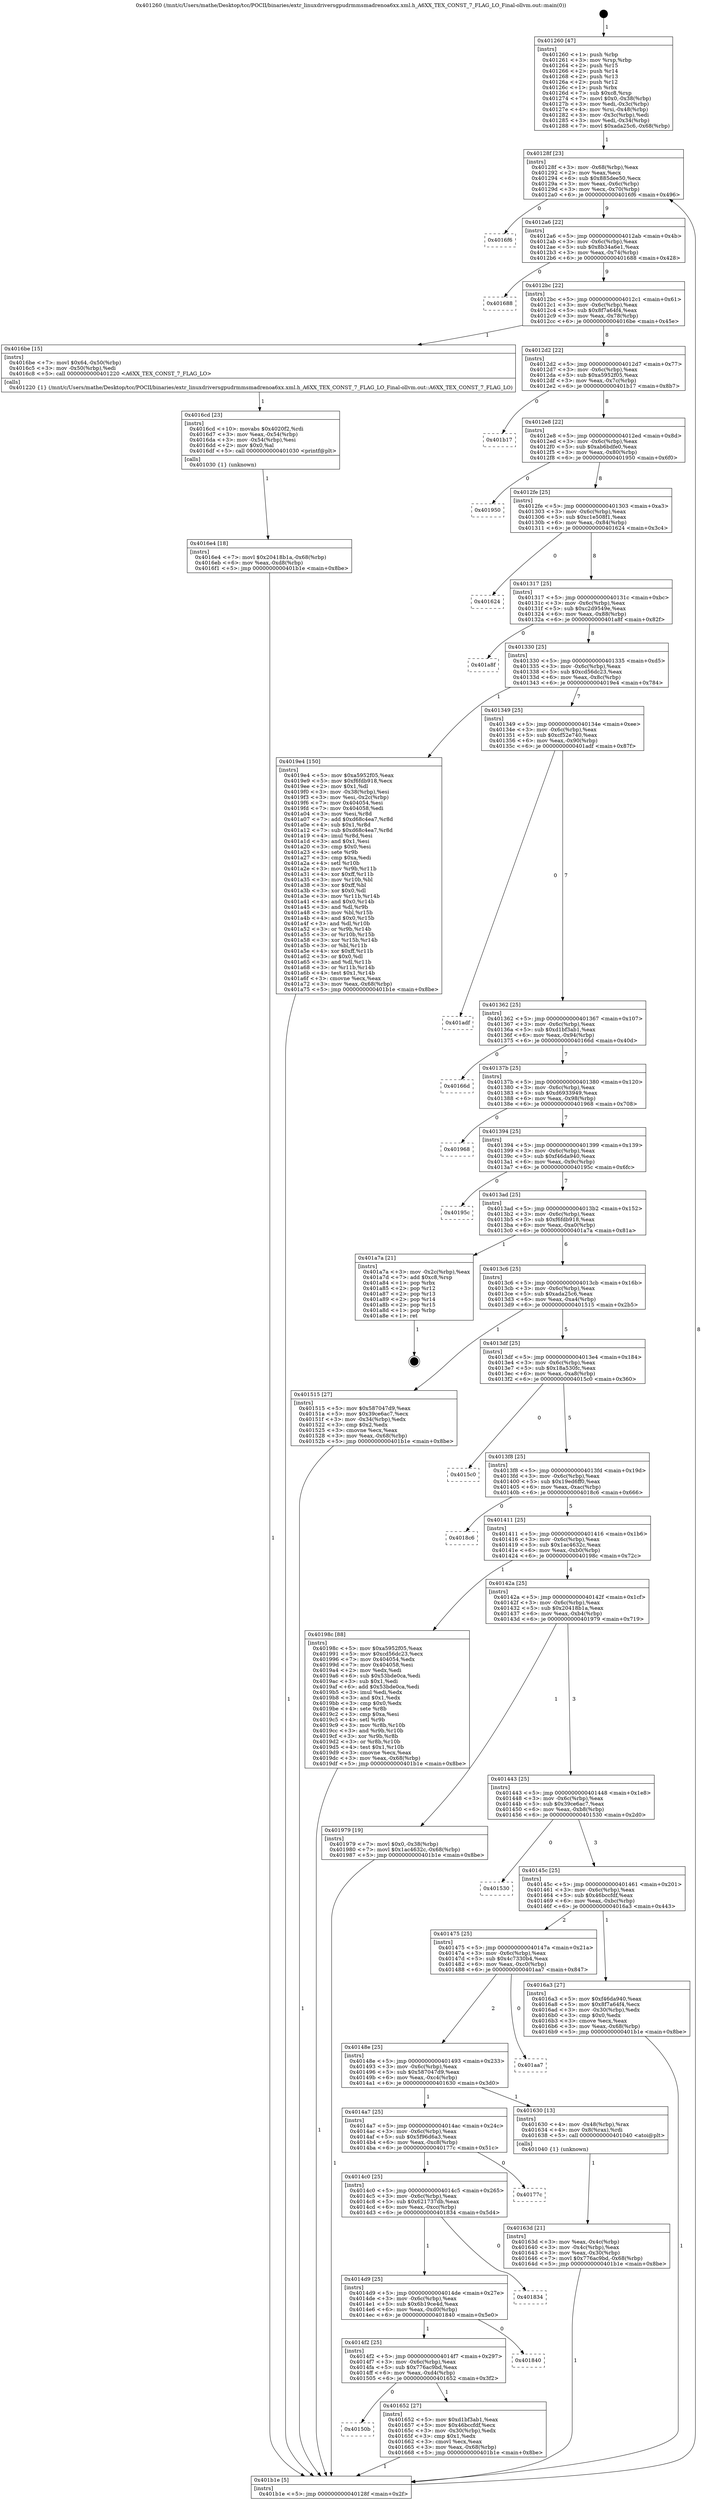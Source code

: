digraph "0x401260" {
  label = "0x401260 (/mnt/c/Users/mathe/Desktop/tcc/POCII/binaries/extr_linuxdriversgpudrmmsmadrenoa6xx.xml.h_A6XX_TEX_CONST_7_FLAG_LO_Final-ollvm.out::main(0))"
  labelloc = "t"
  node[shape=record]

  Entry [label="",width=0.3,height=0.3,shape=circle,fillcolor=black,style=filled]
  "0x40128f" [label="{
     0x40128f [23]\l
     | [instrs]\l
     &nbsp;&nbsp;0x40128f \<+3\>: mov -0x68(%rbp),%eax\l
     &nbsp;&nbsp;0x401292 \<+2\>: mov %eax,%ecx\l
     &nbsp;&nbsp;0x401294 \<+6\>: sub $0x885dee50,%ecx\l
     &nbsp;&nbsp;0x40129a \<+3\>: mov %eax,-0x6c(%rbp)\l
     &nbsp;&nbsp;0x40129d \<+3\>: mov %ecx,-0x70(%rbp)\l
     &nbsp;&nbsp;0x4012a0 \<+6\>: je 00000000004016f6 \<main+0x496\>\l
  }"]
  "0x4016f6" [label="{
     0x4016f6\l
  }", style=dashed]
  "0x4012a6" [label="{
     0x4012a6 [22]\l
     | [instrs]\l
     &nbsp;&nbsp;0x4012a6 \<+5\>: jmp 00000000004012ab \<main+0x4b\>\l
     &nbsp;&nbsp;0x4012ab \<+3\>: mov -0x6c(%rbp),%eax\l
     &nbsp;&nbsp;0x4012ae \<+5\>: sub $0x8b34a6e1,%eax\l
     &nbsp;&nbsp;0x4012b3 \<+3\>: mov %eax,-0x74(%rbp)\l
     &nbsp;&nbsp;0x4012b6 \<+6\>: je 0000000000401688 \<main+0x428\>\l
  }"]
  Exit [label="",width=0.3,height=0.3,shape=circle,fillcolor=black,style=filled,peripheries=2]
  "0x401688" [label="{
     0x401688\l
  }", style=dashed]
  "0x4012bc" [label="{
     0x4012bc [22]\l
     | [instrs]\l
     &nbsp;&nbsp;0x4012bc \<+5\>: jmp 00000000004012c1 \<main+0x61\>\l
     &nbsp;&nbsp;0x4012c1 \<+3\>: mov -0x6c(%rbp),%eax\l
     &nbsp;&nbsp;0x4012c4 \<+5\>: sub $0x8f7a64f4,%eax\l
     &nbsp;&nbsp;0x4012c9 \<+3\>: mov %eax,-0x78(%rbp)\l
     &nbsp;&nbsp;0x4012cc \<+6\>: je 00000000004016be \<main+0x45e\>\l
  }"]
  "0x4016e4" [label="{
     0x4016e4 [18]\l
     | [instrs]\l
     &nbsp;&nbsp;0x4016e4 \<+7\>: movl $0x20418b1a,-0x68(%rbp)\l
     &nbsp;&nbsp;0x4016eb \<+6\>: mov %eax,-0xd8(%rbp)\l
     &nbsp;&nbsp;0x4016f1 \<+5\>: jmp 0000000000401b1e \<main+0x8be\>\l
  }"]
  "0x4016be" [label="{
     0x4016be [15]\l
     | [instrs]\l
     &nbsp;&nbsp;0x4016be \<+7\>: movl $0x64,-0x50(%rbp)\l
     &nbsp;&nbsp;0x4016c5 \<+3\>: mov -0x50(%rbp),%edi\l
     &nbsp;&nbsp;0x4016c8 \<+5\>: call 0000000000401220 \<A6XX_TEX_CONST_7_FLAG_LO\>\l
     | [calls]\l
     &nbsp;&nbsp;0x401220 \{1\} (/mnt/c/Users/mathe/Desktop/tcc/POCII/binaries/extr_linuxdriversgpudrmmsmadrenoa6xx.xml.h_A6XX_TEX_CONST_7_FLAG_LO_Final-ollvm.out::A6XX_TEX_CONST_7_FLAG_LO)\l
  }"]
  "0x4012d2" [label="{
     0x4012d2 [22]\l
     | [instrs]\l
     &nbsp;&nbsp;0x4012d2 \<+5\>: jmp 00000000004012d7 \<main+0x77\>\l
     &nbsp;&nbsp;0x4012d7 \<+3\>: mov -0x6c(%rbp),%eax\l
     &nbsp;&nbsp;0x4012da \<+5\>: sub $0xa5952f05,%eax\l
     &nbsp;&nbsp;0x4012df \<+3\>: mov %eax,-0x7c(%rbp)\l
     &nbsp;&nbsp;0x4012e2 \<+6\>: je 0000000000401b17 \<main+0x8b7\>\l
  }"]
  "0x4016cd" [label="{
     0x4016cd [23]\l
     | [instrs]\l
     &nbsp;&nbsp;0x4016cd \<+10\>: movabs $0x4020f2,%rdi\l
     &nbsp;&nbsp;0x4016d7 \<+3\>: mov %eax,-0x54(%rbp)\l
     &nbsp;&nbsp;0x4016da \<+3\>: mov -0x54(%rbp),%esi\l
     &nbsp;&nbsp;0x4016dd \<+2\>: mov $0x0,%al\l
     &nbsp;&nbsp;0x4016df \<+5\>: call 0000000000401030 \<printf@plt\>\l
     | [calls]\l
     &nbsp;&nbsp;0x401030 \{1\} (unknown)\l
  }"]
  "0x401b17" [label="{
     0x401b17\l
  }", style=dashed]
  "0x4012e8" [label="{
     0x4012e8 [22]\l
     | [instrs]\l
     &nbsp;&nbsp;0x4012e8 \<+5\>: jmp 00000000004012ed \<main+0x8d\>\l
     &nbsp;&nbsp;0x4012ed \<+3\>: mov -0x6c(%rbp),%eax\l
     &nbsp;&nbsp;0x4012f0 \<+5\>: sub $0xab6bdfe0,%eax\l
     &nbsp;&nbsp;0x4012f5 \<+3\>: mov %eax,-0x80(%rbp)\l
     &nbsp;&nbsp;0x4012f8 \<+6\>: je 0000000000401950 \<main+0x6f0\>\l
  }"]
  "0x40150b" [label="{
     0x40150b\l
  }", style=dashed]
  "0x401950" [label="{
     0x401950\l
  }", style=dashed]
  "0x4012fe" [label="{
     0x4012fe [25]\l
     | [instrs]\l
     &nbsp;&nbsp;0x4012fe \<+5\>: jmp 0000000000401303 \<main+0xa3\>\l
     &nbsp;&nbsp;0x401303 \<+3\>: mov -0x6c(%rbp),%eax\l
     &nbsp;&nbsp;0x401306 \<+5\>: sub $0xc1e508f1,%eax\l
     &nbsp;&nbsp;0x40130b \<+6\>: mov %eax,-0x84(%rbp)\l
     &nbsp;&nbsp;0x401311 \<+6\>: je 0000000000401624 \<main+0x3c4\>\l
  }"]
  "0x401652" [label="{
     0x401652 [27]\l
     | [instrs]\l
     &nbsp;&nbsp;0x401652 \<+5\>: mov $0xd1bf3ab1,%eax\l
     &nbsp;&nbsp;0x401657 \<+5\>: mov $0x46bccfdf,%ecx\l
     &nbsp;&nbsp;0x40165c \<+3\>: mov -0x30(%rbp),%edx\l
     &nbsp;&nbsp;0x40165f \<+3\>: cmp $0x1,%edx\l
     &nbsp;&nbsp;0x401662 \<+3\>: cmovl %ecx,%eax\l
     &nbsp;&nbsp;0x401665 \<+3\>: mov %eax,-0x68(%rbp)\l
     &nbsp;&nbsp;0x401668 \<+5\>: jmp 0000000000401b1e \<main+0x8be\>\l
  }"]
  "0x401624" [label="{
     0x401624\l
  }", style=dashed]
  "0x401317" [label="{
     0x401317 [25]\l
     | [instrs]\l
     &nbsp;&nbsp;0x401317 \<+5\>: jmp 000000000040131c \<main+0xbc\>\l
     &nbsp;&nbsp;0x40131c \<+3\>: mov -0x6c(%rbp),%eax\l
     &nbsp;&nbsp;0x40131f \<+5\>: sub $0xc2d9549e,%eax\l
     &nbsp;&nbsp;0x401324 \<+6\>: mov %eax,-0x88(%rbp)\l
     &nbsp;&nbsp;0x40132a \<+6\>: je 0000000000401a8f \<main+0x82f\>\l
  }"]
  "0x4014f2" [label="{
     0x4014f2 [25]\l
     | [instrs]\l
     &nbsp;&nbsp;0x4014f2 \<+5\>: jmp 00000000004014f7 \<main+0x297\>\l
     &nbsp;&nbsp;0x4014f7 \<+3\>: mov -0x6c(%rbp),%eax\l
     &nbsp;&nbsp;0x4014fa \<+5\>: sub $0x776ac9bd,%eax\l
     &nbsp;&nbsp;0x4014ff \<+6\>: mov %eax,-0xd4(%rbp)\l
     &nbsp;&nbsp;0x401505 \<+6\>: je 0000000000401652 \<main+0x3f2\>\l
  }"]
  "0x401a8f" [label="{
     0x401a8f\l
  }", style=dashed]
  "0x401330" [label="{
     0x401330 [25]\l
     | [instrs]\l
     &nbsp;&nbsp;0x401330 \<+5\>: jmp 0000000000401335 \<main+0xd5\>\l
     &nbsp;&nbsp;0x401335 \<+3\>: mov -0x6c(%rbp),%eax\l
     &nbsp;&nbsp;0x401338 \<+5\>: sub $0xcd56dc23,%eax\l
     &nbsp;&nbsp;0x40133d \<+6\>: mov %eax,-0x8c(%rbp)\l
     &nbsp;&nbsp;0x401343 \<+6\>: je 00000000004019e4 \<main+0x784\>\l
  }"]
  "0x401840" [label="{
     0x401840\l
  }", style=dashed]
  "0x4019e4" [label="{
     0x4019e4 [150]\l
     | [instrs]\l
     &nbsp;&nbsp;0x4019e4 \<+5\>: mov $0xa5952f05,%eax\l
     &nbsp;&nbsp;0x4019e9 \<+5\>: mov $0xf6fdb918,%ecx\l
     &nbsp;&nbsp;0x4019ee \<+2\>: mov $0x1,%dl\l
     &nbsp;&nbsp;0x4019f0 \<+3\>: mov -0x38(%rbp),%esi\l
     &nbsp;&nbsp;0x4019f3 \<+3\>: mov %esi,-0x2c(%rbp)\l
     &nbsp;&nbsp;0x4019f6 \<+7\>: mov 0x404054,%esi\l
     &nbsp;&nbsp;0x4019fd \<+7\>: mov 0x404058,%edi\l
     &nbsp;&nbsp;0x401a04 \<+3\>: mov %esi,%r8d\l
     &nbsp;&nbsp;0x401a07 \<+7\>: add $0xd68c4ea7,%r8d\l
     &nbsp;&nbsp;0x401a0e \<+4\>: sub $0x1,%r8d\l
     &nbsp;&nbsp;0x401a12 \<+7\>: sub $0xd68c4ea7,%r8d\l
     &nbsp;&nbsp;0x401a19 \<+4\>: imul %r8d,%esi\l
     &nbsp;&nbsp;0x401a1d \<+3\>: and $0x1,%esi\l
     &nbsp;&nbsp;0x401a20 \<+3\>: cmp $0x0,%esi\l
     &nbsp;&nbsp;0x401a23 \<+4\>: sete %r9b\l
     &nbsp;&nbsp;0x401a27 \<+3\>: cmp $0xa,%edi\l
     &nbsp;&nbsp;0x401a2a \<+4\>: setl %r10b\l
     &nbsp;&nbsp;0x401a2e \<+3\>: mov %r9b,%r11b\l
     &nbsp;&nbsp;0x401a31 \<+4\>: xor $0xff,%r11b\l
     &nbsp;&nbsp;0x401a35 \<+3\>: mov %r10b,%bl\l
     &nbsp;&nbsp;0x401a38 \<+3\>: xor $0xff,%bl\l
     &nbsp;&nbsp;0x401a3b \<+3\>: xor $0x0,%dl\l
     &nbsp;&nbsp;0x401a3e \<+3\>: mov %r11b,%r14b\l
     &nbsp;&nbsp;0x401a41 \<+4\>: and $0x0,%r14b\l
     &nbsp;&nbsp;0x401a45 \<+3\>: and %dl,%r9b\l
     &nbsp;&nbsp;0x401a48 \<+3\>: mov %bl,%r15b\l
     &nbsp;&nbsp;0x401a4b \<+4\>: and $0x0,%r15b\l
     &nbsp;&nbsp;0x401a4f \<+3\>: and %dl,%r10b\l
     &nbsp;&nbsp;0x401a52 \<+3\>: or %r9b,%r14b\l
     &nbsp;&nbsp;0x401a55 \<+3\>: or %r10b,%r15b\l
     &nbsp;&nbsp;0x401a58 \<+3\>: xor %r15b,%r14b\l
     &nbsp;&nbsp;0x401a5b \<+3\>: or %bl,%r11b\l
     &nbsp;&nbsp;0x401a5e \<+4\>: xor $0xff,%r11b\l
     &nbsp;&nbsp;0x401a62 \<+3\>: or $0x0,%dl\l
     &nbsp;&nbsp;0x401a65 \<+3\>: and %dl,%r11b\l
     &nbsp;&nbsp;0x401a68 \<+3\>: or %r11b,%r14b\l
     &nbsp;&nbsp;0x401a6b \<+4\>: test $0x1,%r14b\l
     &nbsp;&nbsp;0x401a6f \<+3\>: cmovne %ecx,%eax\l
     &nbsp;&nbsp;0x401a72 \<+3\>: mov %eax,-0x68(%rbp)\l
     &nbsp;&nbsp;0x401a75 \<+5\>: jmp 0000000000401b1e \<main+0x8be\>\l
  }"]
  "0x401349" [label="{
     0x401349 [25]\l
     | [instrs]\l
     &nbsp;&nbsp;0x401349 \<+5\>: jmp 000000000040134e \<main+0xee\>\l
     &nbsp;&nbsp;0x40134e \<+3\>: mov -0x6c(%rbp),%eax\l
     &nbsp;&nbsp;0x401351 \<+5\>: sub $0xcf52e740,%eax\l
     &nbsp;&nbsp;0x401356 \<+6\>: mov %eax,-0x90(%rbp)\l
     &nbsp;&nbsp;0x40135c \<+6\>: je 0000000000401adf \<main+0x87f\>\l
  }"]
  "0x4014d9" [label="{
     0x4014d9 [25]\l
     | [instrs]\l
     &nbsp;&nbsp;0x4014d9 \<+5\>: jmp 00000000004014de \<main+0x27e\>\l
     &nbsp;&nbsp;0x4014de \<+3\>: mov -0x6c(%rbp),%eax\l
     &nbsp;&nbsp;0x4014e1 \<+5\>: sub $0x6b19ce4d,%eax\l
     &nbsp;&nbsp;0x4014e6 \<+6\>: mov %eax,-0xd0(%rbp)\l
     &nbsp;&nbsp;0x4014ec \<+6\>: je 0000000000401840 \<main+0x5e0\>\l
  }"]
  "0x401adf" [label="{
     0x401adf\l
  }", style=dashed]
  "0x401362" [label="{
     0x401362 [25]\l
     | [instrs]\l
     &nbsp;&nbsp;0x401362 \<+5\>: jmp 0000000000401367 \<main+0x107\>\l
     &nbsp;&nbsp;0x401367 \<+3\>: mov -0x6c(%rbp),%eax\l
     &nbsp;&nbsp;0x40136a \<+5\>: sub $0xd1bf3ab1,%eax\l
     &nbsp;&nbsp;0x40136f \<+6\>: mov %eax,-0x94(%rbp)\l
     &nbsp;&nbsp;0x401375 \<+6\>: je 000000000040166d \<main+0x40d\>\l
  }"]
  "0x401834" [label="{
     0x401834\l
  }", style=dashed]
  "0x40166d" [label="{
     0x40166d\l
  }", style=dashed]
  "0x40137b" [label="{
     0x40137b [25]\l
     | [instrs]\l
     &nbsp;&nbsp;0x40137b \<+5\>: jmp 0000000000401380 \<main+0x120\>\l
     &nbsp;&nbsp;0x401380 \<+3\>: mov -0x6c(%rbp),%eax\l
     &nbsp;&nbsp;0x401383 \<+5\>: sub $0xd6933949,%eax\l
     &nbsp;&nbsp;0x401388 \<+6\>: mov %eax,-0x98(%rbp)\l
     &nbsp;&nbsp;0x40138e \<+6\>: je 0000000000401968 \<main+0x708\>\l
  }"]
  "0x4014c0" [label="{
     0x4014c0 [25]\l
     | [instrs]\l
     &nbsp;&nbsp;0x4014c0 \<+5\>: jmp 00000000004014c5 \<main+0x265\>\l
     &nbsp;&nbsp;0x4014c5 \<+3\>: mov -0x6c(%rbp),%eax\l
     &nbsp;&nbsp;0x4014c8 \<+5\>: sub $0x621737db,%eax\l
     &nbsp;&nbsp;0x4014cd \<+6\>: mov %eax,-0xcc(%rbp)\l
     &nbsp;&nbsp;0x4014d3 \<+6\>: je 0000000000401834 \<main+0x5d4\>\l
  }"]
  "0x401968" [label="{
     0x401968\l
  }", style=dashed]
  "0x401394" [label="{
     0x401394 [25]\l
     | [instrs]\l
     &nbsp;&nbsp;0x401394 \<+5\>: jmp 0000000000401399 \<main+0x139\>\l
     &nbsp;&nbsp;0x401399 \<+3\>: mov -0x6c(%rbp),%eax\l
     &nbsp;&nbsp;0x40139c \<+5\>: sub $0xf46da940,%eax\l
     &nbsp;&nbsp;0x4013a1 \<+6\>: mov %eax,-0x9c(%rbp)\l
     &nbsp;&nbsp;0x4013a7 \<+6\>: je 000000000040195c \<main+0x6fc\>\l
  }"]
  "0x40177c" [label="{
     0x40177c\l
  }", style=dashed]
  "0x40195c" [label="{
     0x40195c\l
  }", style=dashed]
  "0x4013ad" [label="{
     0x4013ad [25]\l
     | [instrs]\l
     &nbsp;&nbsp;0x4013ad \<+5\>: jmp 00000000004013b2 \<main+0x152\>\l
     &nbsp;&nbsp;0x4013b2 \<+3\>: mov -0x6c(%rbp),%eax\l
     &nbsp;&nbsp;0x4013b5 \<+5\>: sub $0xf6fdb918,%eax\l
     &nbsp;&nbsp;0x4013ba \<+6\>: mov %eax,-0xa0(%rbp)\l
     &nbsp;&nbsp;0x4013c0 \<+6\>: je 0000000000401a7a \<main+0x81a\>\l
  }"]
  "0x40163d" [label="{
     0x40163d [21]\l
     | [instrs]\l
     &nbsp;&nbsp;0x40163d \<+3\>: mov %eax,-0x4c(%rbp)\l
     &nbsp;&nbsp;0x401640 \<+3\>: mov -0x4c(%rbp),%eax\l
     &nbsp;&nbsp;0x401643 \<+3\>: mov %eax,-0x30(%rbp)\l
     &nbsp;&nbsp;0x401646 \<+7\>: movl $0x776ac9bd,-0x68(%rbp)\l
     &nbsp;&nbsp;0x40164d \<+5\>: jmp 0000000000401b1e \<main+0x8be\>\l
  }"]
  "0x401a7a" [label="{
     0x401a7a [21]\l
     | [instrs]\l
     &nbsp;&nbsp;0x401a7a \<+3\>: mov -0x2c(%rbp),%eax\l
     &nbsp;&nbsp;0x401a7d \<+7\>: add $0xc8,%rsp\l
     &nbsp;&nbsp;0x401a84 \<+1\>: pop %rbx\l
     &nbsp;&nbsp;0x401a85 \<+2\>: pop %r12\l
     &nbsp;&nbsp;0x401a87 \<+2\>: pop %r13\l
     &nbsp;&nbsp;0x401a89 \<+2\>: pop %r14\l
     &nbsp;&nbsp;0x401a8b \<+2\>: pop %r15\l
     &nbsp;&nbsp;0x401a8d \<+1\>: pop %rbp\l
     &nbsp;&nbsp;0x401a8e \<+1\>: ret\l
  }"]
  "0x4013c6" [label="{
     0x4013c6 [25]\l
     | [instrs]\l
     &nbsp;&nbsp;0x4013c6 \<+5\>: jmp 00000000004013cb \<main+0x16b\>\l
     &nbsp;&nbsp;0x4013cb \<+3\>: mov -0x6c(%rbp),%eax\l
     &nbsp;&nbsp;0x4013ce \<+5\>: sub $0xada25c6,%eax\l
     &nbsp;&nbsp;0x4013d3 \<+6\>: mov %eax,-0xa4(%rbp)\l
     &nbsp;&nbsp;0x4013d9 \<+6\>: je 0000000000401515 \<main+0x2b5\>\l
  }"]
  "0x4014a7" [label="{
     0x4014a7 [25]\l
     | [instrs]\l
     &nbsp;&nbsp;0x4014a7 \<+5\>: jmp 00000000004014ac \<main+0x24c\>\l
     &nbsp;&nbsp;0x4014ac \<+3\>: mov -0x6c(%rbp),%eax\l
     &nbsp;&nbsp;0x4014af \<+5\>: sub $0x5f96d6a3,%eax\l
     &nbsp;&nbsp;0x4014b4 \<+6\>: mov %eax,-0xc8(%rbp)\l
     &nbsp;&nbsp;0x4014ba \<+6\>: je 000000000040177c \<main+0x51c\>\l
  }"]
  "0x401515" [label="{
     0x401515 [27]\l
     | [instrs]\l
     &nbsp;&nbsp;0x401515 \<+5\>: mov $0x587047d9,%eax\l
     &nbsp;&nbsp;0x40151a \<+5\>: mov $0x39ce6ac7,%ecx\l
     &nbsp;&nbsp;0x40151f \<+3\>: mov -0x34(%rbp),%edx\l
     &nbsp;&nbsp;0x401522 \<+3\>: cmp $0x2,%edx\l
     &nbsp;&nbsp;0x401525 \<+3\>: cmovne %ecx,%eax\l
     &nbsp;&nbsp;0x401528 \<+3\>: mov %eax,-0x68(%rbp)\l
     &nbsp;&nbsp;0x40152b \<+5\>: jmp 0000000000401b1e \<main+0x8be\>\l
  }"]
  "0x4013df" [label="{
     0x4013df [25]\l
     | [instrs]\l
     &nbsp;&nbsp;0x4013df \<+5\>: jmp 00000000004013e4 \<main+0x184\>\l
     &nbsp;&nbsp;0x4013e4 \<+3\>: mov -0x6c(%rbp),%eax\l
     &nbsp;&nbsp;0x4013e7 \<+5\>: sub $0x18a530fc,%eax\l
     &nbsp;&nbsp;0x4013ec \<+6\>: mov %eax,-0xa8(%rbp)\l
     &nbsp;&nbsp;0x4013f2 \<+6\>: je 00000000004015c0 \<main+0x360\>\l
  }"]
  "0x401b1e" [label="{
     0x401b1e [5]\l
     | [instrs]\l
     &nbsp;&nbsp;0x401b1e \<+5\>: jmp 000000000040128f \<main+0x2f\>\l
  }"]
  "0x401260" [label="{
     0x401260 [47]\l
     | [instrs]\l
     &nbsp;&nbsp;0x401260 \<+1\>: push %rbp\l
     &nbsp;&nbsp;0x401261 \<+3\>: mov %rsp,%rbp\l
     &nbsp;&nbsp;0x401264 \<+2\>: push %r15\l
     &nbsp;&nbsp;0x401266 \<+2\>: push %r14\l
     &nbsp;&nbsp;0x401268 \<+2\>: push %r13\l
     &nbsp;&nbsp;0x40126a \<+2\>: push %r12\l
     &nbsp;&nbsp;0x40126c \<+1\>: push %rbx\l
     &nbsp;&nbsp;0x40126d \<+7\>: sub $0xc8,%rsp\l
     &nbsp;&nbsp;0x401274 \<+7\>: movl $0x0,-0x38(%rbp)\l
     &nbsp;&nbsp;0x40127b \<+3\>: mov %edi,-0x3c(%rbp)\l
     &nbsp;&nbsp;0x40127e \<+4\>: mov %rsi,-0x48(%rbp)\l
     &nbsp;&nbsp;0x401282 \<+3\>: mov -0x3c(%rbp),%edi\l
     &nbsp;&nbsp;0x401285 \<+3\>: mov %edi,-0x34(%rbp)\l
     &nbsp;&nbsp;0x401288 \<+7\>: movl $0xada25c6,-0x68(%rbp)\l
  }"]
  "0x401630" [label="{
     0x401630 [13]\l
     | [instrs]\l
     &nbsp;&nbsp;0x401630 \<+4\>: mov -0x48(%rbp),%rax\l
     &nbsp;&nbsp;0x401634 \<+4\>: mov 0x8(%rax),%rdi\l
     &nbsp;&nbsp;0x401638 \<+5\>: call 0000000000401040 \<atoi@plt\>\l
     | [calls]\l
     &nbsp;&nbsp;0x401040 \{1\} (unknown)\l
  }"]
  "0x4015c0" [label="{
     0x4015c0\l
  }", style=dashed]
  "0x4013f8" [label="{
     0x4013f8 [25]\l
     | [instrs]\l
     &nbsp;&nbsp;0x4013f8 \<+5\>: jmp 00000000004013fd \<main+0x19d\>\l
     &nbsp;&nbsp;0x4013fd \<+3\>: mov -0x6c(%rbp),%eax\l
     &nbsp;&nbsp;0x401400 \<+5\>: sub $0x19ed6ff0,%eax\l
     &nbsp;&nbsp;0x401405 \<+6\>: mov %eax,-0xac(%rbp)\l
     &nbsp;&nbsp;0x40140b \<+6\>: je 00000000004018c6 \<main+0x666\>\l
  }"]
  "0x40148e" [label="{
     0x40148e [25]\l
     | [instrs]\l
     &nbsp;&nbsp;0x40148e \<+5\>: jmp 0000000000401493 \<main+0x233\>\l
     &nbsp;&nbsp;0x401493 \<+3\>: mov -0x6c(%rbp),%eax\l
     &nbsp;&nbsp;0x401496 \<+5\>: sub $0x587047d9,%eax\l
     &nbsp;&nbsp;0x40149b \<+6\>: mov %eax,-0xc4(%rbp)\l
     &nbsp;&nbsp;0x4014a1 \<+6\>: je 0000000000401630 \<main+0x3d0\>\l
  }"]
  "0x4018c6" [label="{
     0x4018c6\l
  }", style=dashed]
  "0x401411" [label="{
     0x401411 [25]\l
     | [instrs]\l
     &nbsp;&nbsp;0x401411 \<+5\>: jmp 0000000000401416 \<main+0x1b6\>\l
     &nbsp;&nbsp;0x401416 \<+3\>: mov -0x6c(%rbp),%eax\l
     &nbsp;&nbsp;0x401419 \<+5\>: sub $0x1ac4632c,%eax\l
     &nbsp;&nbsp;0x40141e \<+6\>: mov %eax,-0xb0(%rbp)\l
     &nbsp;&nbsp;0x401424 \<+6\>: je 000000000040198c \<main+0x72c\>\l
  }"]
  "0x401aa7" [label="{
     0x401aa7\l
  }", style=dashed]
  "0x40198c" [label="{
     0x40198c [88]\l
     | [instrs]\l
     &nbsp;&nbsp;0x40198c \<+5\>: mov $0xa5952f05,%eax\l
     &nbsp;&nbsp;0x401991 \<+5\>: mov $0xcd56dc23,%ecx\l
     &nbsp;&nbsp;0x401996 \<+7\>: mov 0x404054,%edx\l
     &nbsp;&nbsp;0x40199d \<+7\>: mov 0x404058,%esi\l
     &nbsp;&nbsp;0x4019a4 \<+2\>: mov %edx,%edi\l
     &nbsp;&nbsp;0x4019a6 \<+6\>: sub $0x53bde0ca,%edi\l
     &nbsp;&nbsp;0x4019ac \<+3\>: sub $0x1,%edi\l
     &nbsp;&nbsp;0x4019af \<+6\>: add $0x53bde0ca,%edi\l
     &nbsp;&nbsp;0x4019b5 \<+3\>: imul %edi,%edx\l
     &nbsp;&nbsp;0x4019b8 \<+3\>: and $0x1,%edx\l
     &nbsp;&nbsp;0x4019bb \<+3\>: cmp $0x0,%edx\l
     &nbsp;&nbsp;0x4019be \<+4\>: sete %r8b\l
     &nbsp;&nbsp;0x4019c2 \<+3\>: cmp $0xa,%esi\l
     &nbsp;&nbsp;0x4019c5 \<+4\>: setl %r9b\l
     &nbsp;&nbsp;0x4019c9 \<+3\>: mov %r8b,%r10b\l
     &nbsp;&nbsp;0x4019cc \<+3\>: and %r9b,%r10b\l
     &nbsp;&nbsp;0x4019cf \<+3\>: xor %r9b,%r8b\l
     &nbsp;&nbsp;0x4019d2 \<+3\>: or %r8b,%r10b\l
     &nbsp;&nbsp;0x4019d5 \<+4\>: test $0x1,%r10b\l
     &nbsp;&nbsp;0x4019d9 \<+3\>: cmovne %ecx,%eax\l
     &nbsp;&nbsp;0x4019dc \<+3\>: mov %eax,-0x68(%rbp)\l
     &nbsp;&nbsp;0x4019df \<+5\>: jmp 0000000000401b1e \<main+0x8be\>\l
  }"]
  "0x40142a" [label="{
     0x40142a [25]\l
     | [instrs]\l
     &nbsp;&nbsp;0x40142a \<+5\>: jmp 000000000040142f \<main+0x1cf\>\l
     &nbsp;&nbsp;0x40142f \<+3\>: mov -0x6c(%rbp),%eax\l
     &nbsp;&nbsp;0x401432 \<+5\>: sub $0x20418b1a,%eax\l
     &nbsp;&nbsp;0x401437 \<+6\>: mov %eax,-0xb4(%rbp)\l
     &nbsp;&nbsp;0x40143d \<+6\>: je 0000000000401979 \<main+0x719\>\l
  }"]
  "0x401475" [label="{
     0x401475 [25]\l
     | [instrs]\l
     &nbsp;&nbsp;0x401475 \<+5\>: jmp 000000000040147a \<main+0x21a\>\l
     &nbsp;&nbsp;0x40147a \<+3\>: mov -0x6c(%rbp),%eax\l
     &nbsp;&nbsp;0x40147d \<+5\>: sub $0x4c7330b4,%eax\l
     &nbsp;&nbsp;0x401482 \<+6\>: mov %eax,-0xc0(%rbp)\l
     &nbsp;&nbsp;0x401488 \<+6\>: je 0000000000401aa7 \<main+0x847\>\l
  }"]
  "0x401979" [label="{
     0x401979 [19]\l
     | [instrs]\l
     &nbsp;&nbsp;0x401979 \<+7\>: movl $0x0,-0x38(%rbp)\l
     &nbsp;&nbsp;0x401980 \<+7\>: movl $0x1ac4632c,-0x68(%rbp)\l
     &nbsp;&nbsp;0x401987 \<+5\>: jmp 0000000000401b1e \<main+0x8be\>\l
  }"]
  "0x401443" [label="{
     0x401443 [25]\l
     | [instrs]\l
     &nbsp;&nbsp;0x401443 \<+5\>: jmp 0000000000401448 \<main+0x1e8\>\l
     &nbsp;&nbsp;0x401448 \<+3\>: mov -0x6c(%rbp),%eax\l
     &nbsp;&nbsp;0x40144b \<+5\>: sub $0x39ce6ac7,%eax\l
     &nbsp;&nbsp;0x401450 \<+6\>: mov %eax,-0xb8(%rbp)\l
     &nbsp;&nbsp;0x401456 \<+6\>: je 0000000000401530 \<main+0x2d0\>\l
  }"]
  "0x4016a3" [label="{
     0x4016a3 [27]\l
     | [instrs]\l
     &nbsp;&nbsp;0x4016a3 \<+5\>: mov $0xf46da940,%eax\l
     &nbsp;&nbsp;0x4016a8 \<+5\>: mov $0x8f7a64f4,%ecx\l
     &nbsp;&nbsp;0x4016ad \<+3\>: mov -0x30(%rbp),%edx\l
     &nbsp;&nbsp;0x4016b0 \<+3\>: cmp $0x0,%edx\l
     &nbsp;&nbsp;0x4016b3 \<+3\>: cmove %ecx,%eax\l
     &nbsp;&nbsp;0x4016b6 \<+3\>: mov %eax,-0x68(%rbp)\l
     &nbsp;&nbsp;0x4016b9 \<+5\>: jmp 0000000000401b1e \<main+0x8be\>\l
  }"]
  "0x401530" [label="{
     0x401530\l
  }", style=dashed]
  "0x40145c" [label="{
     0x40145c [25]\l
     | [instrs]\l
     &nbsp;&nbsp;0x40145c \<+5\>: jmp 0000000000401461 \<main+0x201\>\l
     &nbsp;&nbsp;0x401461 \<+3\>: mov -0x6c(%rbp),%eax\l
     &nbsp;&nbsp;0x401464 \<+5\>: sub $0x46bccfdf,%eax\l
     &nbsp;&nbsp;0x401469 \<+6\>: mov %eax,-0xbc(%rbp)\l
     &nbsp;&nbsp;0x40146f \<+6\>: je 00000000004016a3 \<main+0x443\>\l
  }"]
  Entry -> "0x401260" [label=" 1"]
  "0x40128f" -> "0x4016f6" [label=" 0"]
  "0x40128f" -> "0x4012a6" [label=" 9"]
  "0x401a7a" -> Exit [label=" 1"]
  "0x4012a6" -> "0x401688" [label=" 0"]
  "0x4012a6" -> "0x4012bc" [label=" 9"]
  "0x4019e4" -> "0x401b1e" [label=" 1"]
  "0x4012bc" -> "0x4016be" [label=" 1"]
  "0x4012bc" -> "0x4012d2" [label=" 8"]
  "0x40198c" -> "0x401b1e" [label=" 1"]
  "0x4012d2" -> "0x401b17" [label=" 0"]
  "0x4012d2" -> "0x4012e8" [label=" 8"]
  "0x401979" -> "0x401b1e" [label=" 1"]
  "0x4012e8" -> "0x401950" [label=" 0"]
  "0x4012e8" -> "0x4012fe" [label=" 8"]
  "0x4016e4" -> "0x401b1e" [label=" 1"]
  "0x4012fe" -> "0x401624" [label=" 0"]
  "0x4012fe" -> "0x401317" [label=" 8"]
  "0x4016cd" -> "0x4016e4" [label=" 1"]
  "0x401317" -> "0x401a8f" [label=" 0"]
  "0x401317" -> "0x401330" [label=" 8"]
  "0x4016a3" -> "0x401b1e" [label=" 1"]
  "0x401330" -> "0x4019e4" [label=" 1"]
  "0x401330" -> "0x401349" [label=" 7"]
  "0x401652" -> "0x401b1e" [label=" 1"]
  "0x401349" -> "0x401adf" [label=" 0"]
  "0x401349" -> "0x401362" [label=" 7"]
  "0x4014f2" -> "0x401652" [label=" 1"]
  "0x401362" -> "0x40166d" [label=" 0"]
  "0x401362" -> "0x40137b" [label=" 7"]
  "0x4016be" -> "0x4016cd" [label=" 1"]
  "0x40137b" -> "0x401968" [label=" 0"]
  "0x40137b" -> "0x401394" [label=" 7"]
  "0x4014d9" -> "0x401840" [label=" 0"]
  "0x401394" -> "0x40195c" [label=" 0"]
  "0x401394" -> "0x4013ad" [label=" 7"]
  "0x4014f2" -> "0x40150b" [label=" 0"]
  "0x4013ad" -> "0x401a7a" [label=" 1"]
  "0x4013ad" -> "0x4013c6" [label=" 6"]
  "0x4014c0" -> "0x401834" [label=" 0"]
  "0x4013c6" -> "0x401515" [label=" 1"]
  "0x4013c6" -> "0x4013df" [label=" 5"]
  "0x401515" -> "0x401b1e" [label=" 1"]
  "0x401260" -> "0x40128f" [label=" 1"]
  "0x401b1e" -> "0x40128f" [label=" 8"]
  "0x4014d9" -> "0x4014f2" [label=" 1"]
  "0x4013df" -> "0x4015c0" [label=" 0"]
  "0x4013df" -> "0x4013f8" [label=" 5"]
  "0x4014a7" -> "0x4014c0" [label=" 1"]
  "0x4013f8" -> "0x4018c6" [label=" 0"]
  "0x4013f8" -> "0x401411" [label=" 5"]
  "0x4014c0" -> "0x4014d9" [label=" 1"]
  "0x401411" -> "0x40198c" [label=" 1"]
  "0x401411" -> "0x40142a" [label=" 4"]
  "0x40163d" -> "0x401b1e" [label=" 1"]
  "0x40142a" -> "0x401979" [label=" 1"]
  "0x40142a" -> "0x401443" [label=" 3"]
  "0x40148e" -> "0x4014a7" [label=" 1"]
  "0x401443" -> "0x401530" [label=" 0"]
  "0x401443" -> "0x40145c" [label=" 3"]
  "0x40148e" -> "0x401630" [label=" 1"]
  "0x40145c" -> "0x4016a3" [label=" 1"]
  "0x40145c" -> "0x401475" [label=" 2"]
  "0x401630" -> "0x40163d" [label=" 1"]
  "0x401475" -> "0x401aa7" [label=" 0"]
  "0x401475" -> "0x40148e" [label=" 2"]
  "0x4014a7" -> "0x40177c" [label=" 0"]
}
